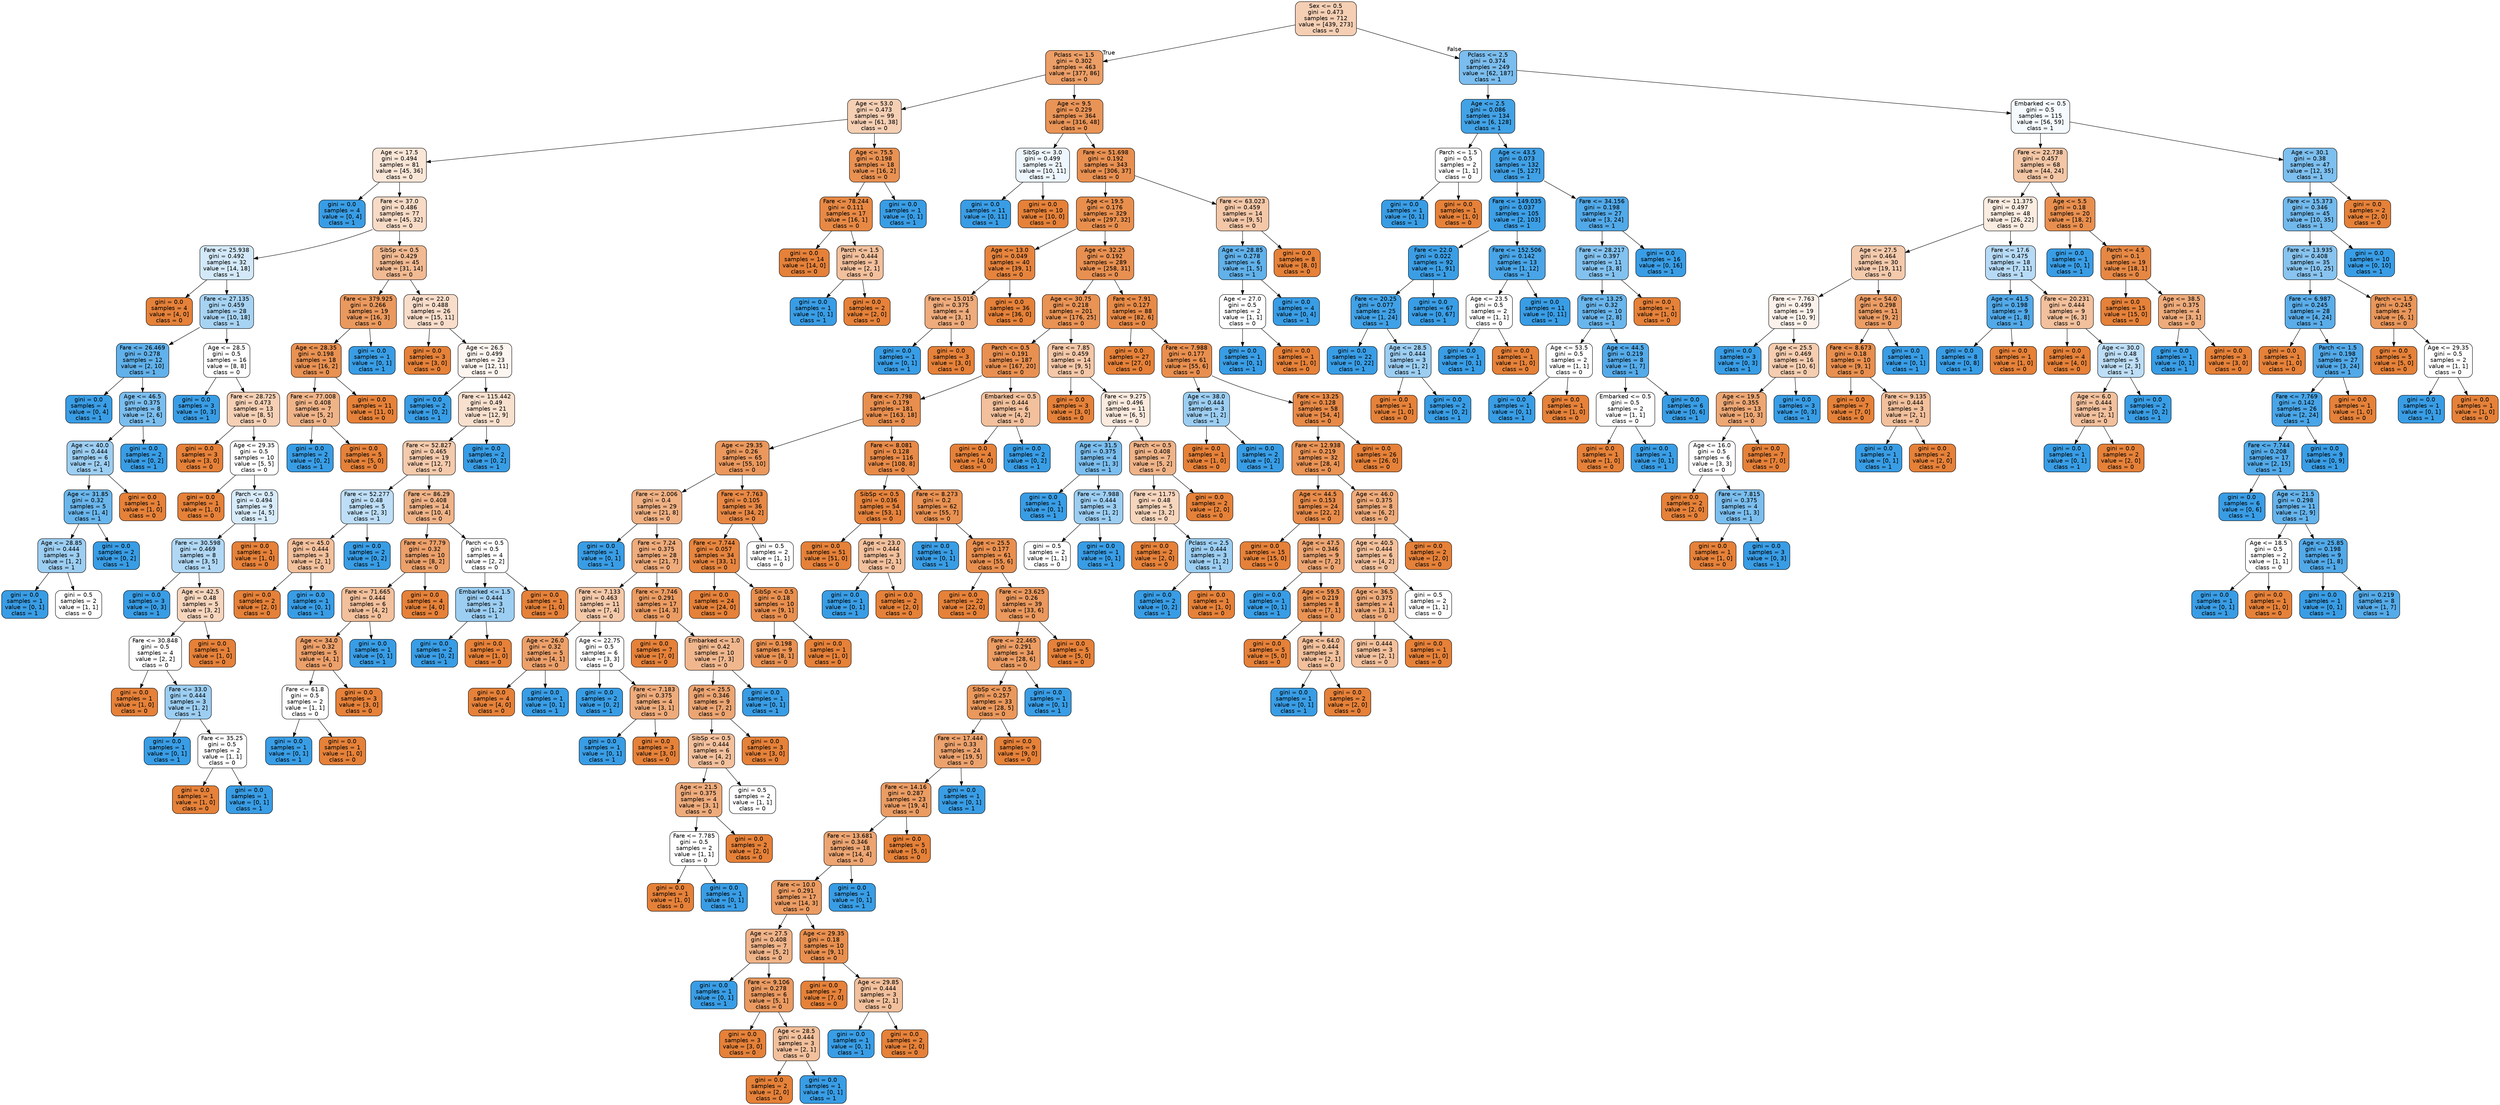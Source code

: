 digraph Tree {
node [shape=box, style="filled, rounded", color="black", fontname=helvetica] ;
edge [fontname=helvetica] ;
0 [label="Sex <= 0.5\ngini = 0.473\nsamples = 712\nvalue = [439, 273]\nclass = 0", fillcolor="#f5cfb4"] ;
1 [label="Pclass <= 1.5\ngini = 0.302\nsamples = 463\nvalue = [377, 86]\nclass = 0", fillcolor="#eb9e66"] ;
0 -> 1 [labeldistance=2.5, labelangle=45, headlabel="True"] ;
2 [label="Age <= 53.0\ngini = 0.473\nsamples = 99\nvalue = [61, 38]\nclass = 0", fillcolor="#f5cfb4"] ;
1 -> 2 ;
3 [label="Age <= 17.5\ngini = 0.494\nsamples = 81\nvalue = [45, 36]\nclass = 0", fillcolor="#fae6d7"] ;
2 -> 3 ;
4 [label="gini = 0.0\nsamples = 4\nvalue = [0, 4]\nclass = 1", fillcolor="#399de5"] ;
3 -> 4 ;
5 [label="Fare <= 37.0\ngini = 0.486\nsamples = 77\nvalue = [45, 32]\nclass = 0", fillcolor="#f7dbc6"] ;
3 -> 5 ;
6 [label="Fare <= 25.938\ngini = 0.492\nsamples = 32\nvalue = [14, 18]\nclass = 1", fillcolor="#d3e9f9"] ;
5 -> 6 ;
7 [label="gini = 0.0\nsamples = 4\nvalue = [4, 0]\nclass = 0", fillcolor="#e58139"] ;
6 -> 7 ;
8 [label="Fare <= 27.135\ngini = 0.459\nsamples = 28\nvalue = [10, 18]\nclass = 1", fillcolor="#a7d3f3"] ;
6 -> 8 ;
9 [label="Fare <= 26.469\ngini = 0.278\nsamples = 12\nvalue = [2, 10]\nclass = 1", fillcolor="#61b1ea"] ;
8 -> 9 ;
10 [label="gini = 0.0\nsamples = 4\nvalue = [0, 4]\nclass = 1", fillcolor="#399de5"] ;
9 -> 10 ;
11 [label="Age <= 46.5\ngini = 0.375\nsamples = 8\nvalue = [2, 6]\nclass = 1", fillcolor="#7bbeee"] ;
9 -> 11 ;
12 [label="Age <= 40.0\ngini = 0.444\nsamples = 6\nvalue = [2, 4]\nclass = 1", fillcolor="#9ccef2"] ;
11 -> 12 ;
13 [label="Age <= 31.85\ngini = 0.32\nsamples = 5\nvalue = [1, 4]\nclass = 1", fillcolor="#6ab6ec"] ;
12 -> 13 ;
14 [label="Age <= 28.85\ngini = 0.444\nsamples = 3\nvalue = [1, 2]\nclass = 1", fillcolor="#9ccef2"] ;
13 -> 14 ;
15 [label="gini = 0.0\nsamples = 1\nvalue = [0, 1]\nclass = 1", fillcolor="#399de5"] ;
14 -> 15 ;
16 [label="gini = 0.5\nsamples = 2\nvalue = [1, 1]\nclass = 0", fillcolor="#ffffff"] ;
14 -> 16 ;
17 [label="gini = 0.0\nsamples = 2\nvalue = [0, 2]\nclass = 1", fillcolor="#399de5"] ;
13 -> 17 ;
18 [label="gini = 0.0\nsamples = 1\nvalue = [1, 0]\nclass = 0", fillcolor="#e58139"] ;
12 -> 18 ;
19 [label="gini = 0.0\nsamples = 2\nvalue = [0, 2]\nclass = 1", fillcolor="#399de5"] ;
11 -> 19 ;
20 [label="Age <= 28.5\ngini = 0.5\nsamples = 16\nvalue = [8, 8]\nclass = 0", fillcolor="#ffffff"] ;
8 -> 20 ;
21 [label="gini = 0.0\nsamples = 3\nvalue = [0, 3]\nclass = 1", fillcolor="#399de5"] ;
20 -> 21 ;
22 [label="Fare <= 28.725\ngini = 0.473\nsamples = 13\nvalue = [8, 5]\nclass = 0", fillcolor="#f5d0b5"] ;
20 -> 22 ;
23 [label="gini = 0.0\nsamples = 3\nvalue = [3, 0]\nclass = 0", fillcolor="#e58139"] ;
22 -> 23 ;
24 [label="Age <= 29.35\ngini = 0.5\nsamples = 10\nvalue = [5, 5]\nclass = 0", fillcolor="#ffffff"] ;
22 -> 24 ;
25 [label="gini = 0.0\nsamples = 1\nvalue = [1, 0]\nclass = 0", fillcolor="#e58139"] ;
24 -> 25 ;
26 [label="Parch <= 0.5\ngini = 0.494\nsamples = 9\nvalue = [4, 5]\nclass = 1", fillcolor="#d7ebfa"] ;
24 -> 26 ;
27 [label="Fare <= 30.598\ngini = 0.469\nsamples = 8\nvalue = [3, 5]\nclass = 1", fillcolor="#b0d8f5"] ;
26 -> 27 ;
28 [label="gini = 0.0\nsamples = 3\nvalue = [0, 3]\nclass = 1", fillcolor="#399de5"] ;
27 -> 28 ;
29 [label="Age <= 42.5\ngini = 0.48\nsamples = 5\nvalue = [3, 2]\nclass = 0", fillcolor="#f6d5bd"] ;
27 -> 29 ;
30 [label="Fare <= 30.848\ngini = 0.5\nsamples = 4\nvalue = [2, 2]\nclass = 0", fillcolor="#ffffff"] ;
29 -> 30 ;
31 [label="gini = 0.0\nsamples = 1\nvalue = [1, 0]\nclass = 0", fillcolor="#e58139"] ;
30 -> 31 ;
32 [label="Fare <= 33.0\ngini = 0.444\nsamples = 3\nvalue = [1, 2]\nclass = 1", fillcolor="#9ccef2"] ;
30 -> 32 ;
33 [label="gini = 0.0\nsamples = 1\nvalue = [0, 1]\nclass = 1", fillcolor="#399de5"] ;
32 -> 33 ;
34 [label="Fare <= 35.25\ngini = 0.5\nsamples = 2\nvalue = [1, 1]\nclass = 0", fillcolor="#ffffff"] ;
32 -> 34 ;
35 [label="gini = 0.0\nsamples = 1\nvalue = [1, 0]\nclass = 0", fillcolor="#e58139"] ;
34 -> 35 ;
36 [label="gini = 0.0\nsamples = 1\nvalue = [0, 1]\nclass = 1", fillcolor="#399de5"] ;
34 -> 36 ;
37 [label="gini = 0.0\nsamples = 1\nvalue = [1, 0]\nclass = 0", fillcolor="#e58139"] ;
29 -> 37 ;
38 [label="gini = 0.0\nsamples = 1\nvalue = [1, 0]\nclass = 0", fillcolor="#e58139"] ;
26 -> 38 ;
39 [label="SibSp <= 0.5\ngini = 0.429\nsamples = 45\nvalue = [31, 14]\nclass = 0", fillcolor="#f1ba92"] ;
5 -> 39 ;
40 [label="Fare <= 379.925\ngini = 0.266\nsamples = 19\nvalue = [16, 3]\nclass = 0", fillcolor="#ea995e"] ;
39 -> 40 ;
41 [label="Age <= 28.35\ngini = 0.198\nsamples = 18\nvalue = [16, 2]\nclass = 0", fillcolor="#e89152"] ;
40 -> 41 ;
42 [label="Fare <= 77.008\ngini = 0.408\nsamples = 7\nvalue = [5, 2]\nclass = 0", fillcolor="#efb388"] ;
41 -> 42 ;
43 [label="gini = 0.0\nsamples = 2\nvalue = [0, 2]\nclass = 1", fillcolor="#399de5"] ;
42 -> 43 ;
44 [label="gini = 0.0\nsamples = 5\nvalue = [5, 0]\nclass = 0", fillcolor="#e58139"] ;
42 -> 44 ;
45 [label="gini = 0.0\nsamples = 11\nvalue = [11, 0]\nclass = 0", fillcolor="#e58139"] ;
41 -> 45 ;
46 [label="gini = 0.0\nsamples = 1\nvalue = [0, 1]\nclass = 1", fillcolor="#399de5"] ;
40 -> 46 ;
47 [label="Age <= 22.0\ngini = 0.488\nsamples = 26\nvalue = [15, 11]\nclass = 0", fillcolor="#f8ddca"] ;
39 -> 47 ;
48 [label="gini = 0.0\nsamples = 3\nvalue = [3, 0]\nclass = 0", fillcolor="#e58139"] ;
47 -> 48 ;
49 [label="Age <= 26.5\ngini = 0.499\nsamples = 23\nvalue = [12, 11]\nclass = 0", fillcolor="#fdf5ef"] ;
47 -> 49 ;
50 [label="gini = 0.0\nsamples = 2\nvalue = [0, 2]\nclass = 1", fillcolor="#399de5"] ;
49 -> 50 ;
51 [label="Fare <= 115.442\ngini = 0.49\nsamples = 21\nvalue = [12, 9]\nclass = 0", fillcolor="#f8e0ce"] ;
49 -> 51 ;
52 [label="Fare <= 52.827\ngini = 0.465\nsamples = 19\nvalue = [12, 7]\nclass = 0", fillcolor="#f4caac"] ;
51 -> 52 ;
53 [label="Fare <= 52.277\ngini = 0.48\nsamples = 5\nvalue = [2, 3]\nclass = 1", fillcolor="#bddef6"] ;
52 -> 53 ;
54 [label="Age <= 45.0\ngini = 0.444\nsamples = 3\nvalue = [2, 1]\nclass = 0", fillcolor="#f2c09c"] ;
53 -> 54 ;
55 [label="gini = 0.0\nsamples = 2\nvalue = [2, 0]\nclass = 0", fillcolor="#e58139"] ;
54 -> 55 ;
56 [label="gini = 0.0\nsamples = 1\nvalue = [0, 1]\nclass = 1", fillcolor="#399de5"] ;
54 -> 56 ;
57 [label="gini = 0.0\nsamples = 2\nvalue = [0, 2]\nclass = 1", fillcolor="#399de5"] ;
53 -> 57 ;
58 [label="Fare <= 86.29\ngini = 0.408\nsamples = 14\nvalue = [10, 4]\nclass = 0", fillcolor="#efb388"] ;
52 -> 58 ;
59 [label="Fare <= 77.79\ngini = 0.32\nsamples = 10\nvalue = [8, 2]\nclass = 0", fillcolor="#eca06a"] ;
58 -> 59 ;
60 [label="Fare <= 71.665\ngini = 0.444\nsamples = 6\nvalue = [4, 2]\nclass = 0", fillcolor="#f2c09c"] ;
59 -> 60 ;
61 [label="Age <= 34.0\ngini = 0.32\nsamples = 5\nvalue = [4, 1]\nclass = 0", fillcolor="#eca06a"] ;
60 -> 61 ;
62 [label="Fare <= 61.8\ngini = 0.5\nsamples = 2\nvalue = [1, 1]\nclass = 0", fillcolor="#ffffff"] ;
61 -> 62 ;
63 [label="gini = 0.0\nsamples = 1\nvalue = [0, 1]\nclass = 1", fillcolor="#399de5"] ;
62 -> 63 ;
64 [label="gini = 0.0\nsamples = 1\nvalue = [1, 0]\nclass = 0", fillcolor="#e58139"] ;
62 -> 64 ;
65 [label="gini = 0.0\nsamples = 3\nvalue = [3, 0]\nclass = 0", fillcolor="#e58139"] ;
61 -> 65 ;
66 [label="gini = 0.0\nsamples = 1\nvalue = [0, 1]\nclass = 1", fillcolor="#399de5"] ;
60 -> 66 ;
67 [label="gini = 0.0\nsamples = 4\nvalue = [4, 0]\nclass = 0", fillcolor="#e58139"] ;
59 -> 67 ;
68 [label="Parch <= 0.5\ngini = 0.5\nsamples = 4\nvalue = [2, 2]\nclass = 0", fillcolor="#ffffff"] ;
58 -> 68 ;
69 [label="Embarked <= 1.5\ngini = 0.444\nsamples = 3\nvalue = [1, 2]\nclass = 1", fillcolor="#9ccef2"] ;
68 -> 69 ;
70 [label="gini = 0.0\nsamples = 2\nvalue = [0, 2]\nclass = 1", fillcolor="#399de5"] ;
69 -> 70 ;
71 [label="gini = 0.0\nsamples = 1\nvalue = [1, 0]\nclass = 0", fillcolor="#e58139"] ;
69 -> 71 ;
72 [label="gini = 0.0\nsamples = 1\nvalue = [1, 0]\nclass = 0", fillcolor="#e58139"] ;
68 -> 72 ;
73 [label="gini = 0.0\nsamples = 2\nvalue = [0, 2]\nclass = 1", fillcolor="#399de5"] ;
51 -> 73 ;
74 [label="Age <= 75.5\ngini = 0.198\nsamples = 18\nvalue = [16, 2]\nclass = 0", fillcolor="#e89152"] ;
2 -> 74 ;
75 [label="Fare <= 78.244\ngini = 0.111\nsamples = 17\nvalue = [16, 1]\nclass = 0", fillcolor="#e78945"] ;
74 -> 75 ;
76 [label="gini = 0.0\nsamples = 14\nvalue = [14, 0]\nclass = 0", fillcolor="#e58139"] ;
75 -> 76 ;
77 [label="Parch <= 1.5\ngini = 0.444\nsamples = 3\nvalue = [2, 1]\nclass = 0", fillcolor="#f2c09c"] ;
75 -> 77 ;
78 [label="gini = 0.0\nsamples = 1\nvalue = [0, 1]\nclass = 1", fillcolor="#399de5"] ;
77 -> 78 ;
79 [label="gini = 0.0\nsamples = 2\nvalue = [2, 0]\nclass = 0", fillcolor="#e58139"] ;
77 -> 79 ;
80 [label="gini = 0.0\nsamples = 1\nvalue = [0, 1]\nclass = 1", fillcolor="#399de5"] ;
74 -> 80 ;
81 [label="Age <= 9.5\ngini = 0.229\nsamples = 364\nvalue = [316, 48]\nclass = 0", fillcolor="#e99457"] ;
1 -> 81 ;
82 [label="SibSp <= 3.0\ngini = 0.499\nsamples = 21\nvalue = [10, 11]\nclass = 1", fillcolor="#edf6fd"] ;
81 -> 82 ;
83 [label="gini = 0.0\nsamples = 11\nvalue = [0, 11]\nclass = 1", fillcolor="#399de5"] ;
82 -> 83 ;
84 [label="gini = 0.0\nsamples = 10\nvalue = [10, 0]\nclass = 0", fillcolor="#e58139"] ;
82 -> 84 ;
85 [label="Fare <= 51.698\ngini = 0.192\nsamples = 343\nvalue = [306, 37]\nclass = 0", fillcolor="#e89051"] ;
81 -> 85 ;
86 [label="Age <= 19.5\ngini = 0.176\nsamples = 329\nvalue = [297, 32]\nclass = 0", fillcolor="#e88f4e"] ;
85 -> 86 ;
87 [label="Age <= 13.0\ngini = 0.049\nsamples = 40\nvalue = [39, 1]\nclass = 0", fillcolor="#e6843e"] ;
86 -> 87 ;
88 [label="Fare <= 15.015\ngini = 0.375\nsamples = 4\nvalue = [3, 1]\nclass = 0", fillcolor="#eeab7b"] ;
87 -> 88 ;
89 [label="gini = 0.0\nsamples = 1\nvalue = [0, 1]\nclass = 1", fillcolor="#399de5"] ;
88 -> 89 ;
90 [label="gini = 0.0\nsamples = 3\nvalue = [3, 0]\nclass = 0", fillcolor="#e58139"] ;
88 -> 90 ;
91 [label="gini = 0.0\nsamples = 36\nvalue = [36, 0]\nclass = 0", fillcolor="#e58139"] ;
87 -> 91 ;
92 [label="Age <= 32.25\ngini = 0.192\nsamples = 289\nvalue = [258, 31]\nclass = 0", fillcolor="#e89051"] ;
86 -> 92 ;
93 [label="Age <= 30.75\ngini = 0.218\nsamples = 201\nvalue = [176, 25]\nclass = 0", fillcolor="#e99355"] ;
92 -> 93 ;
94 [label="Parch <= 0.5\ngini = 0.191\nsamples = 187\nvalue = [167, 20]\nclass = 0", fillcolor="#e89051"] ;
93 -> 94 ;
95 [label="Fare <= 7.798\ngini = 0.179\nsamples = 181\nvalue = [163, 18]\nclass = 0", fillcolor="#e88f4f"] ;
94 -> 95 ;
96 [label="Age <= 29.35\ngini = 0.26\nsamples = 65\nvalue = [55, 10]\nclass = 0", fillcolor="#ea985d"] ;
95 -> 96 ;
97 [label="Fare <= 2.006\ngini = 0.4\nsamples = 29\nvalue = [21, 8]\nclass = 0", fillcolor="#efb184"] ;
96 -> 97 ;
98 [label="gini = 0.0\nsamples = 1\nvalue = [0, 1]\nclass = 1", fillcolor="#399de5"] ;
97 -> 98 ;
99 [label="Fare <= 7.24\ngini = 0.375\nsamples = 28\nvalue = [21, 7]\nclass = 0", fillcolor="#eeab7b"] ;
97 -> 99 ;
100 [label="Fare <= 7.133\ngini = 0.463\nsamples = 11\nvalue = [7, 4]\nclass = 0", fillcolor="#f4c9aa"] ;
99 -> 100 ;
101 [label="Age <= 26.0\ngini = 0.32\nsamples = 5\nvalue = [4, 1]\nclass = 0", fillcolor="#eca06a"] ;
100 -> 101 ;
102 [label="gini = 0.0\nsamples = 4\nvalue = [4, 0]\nclass = 0", fillcolor="#e58139"] ;
101 -> 102 ;
103 [label="gini = 0.0\nsamples = 1\nvalue = [0, 1]\nclass = 1", fillcolor="#399de5"] ;
101 -> 103 ;
104 [label="Age <= 22.75\ngini = 0.5\nsamples = 6\nvalue = [3, 3]\nclass = 0", fillcolor="#ffffff"] ;
100 -> 104 ;
105 [label="gini = 0.0\nsamples = 2\nvalue = [0, 2]\nclass = 1", fillcolor="#399de5"] ;
104 -> 105 ;
106 [label="Fare <= 7.183\ngini = 0.375\nsamples = 4\nvalue = [3, 1]\nclass = 0", fillcolor="#eeab7b"] ;
104 -> 106 ;
107 [label="gini = 0.0\nsamples = 1\nvalue = [0, 1]\nclass = 1", fillcolor="#399de5"] ;
106 -> 107 ;
108 [label="gini = 0.0\nsamples = 3\nvalue = [3, 0]\nclass = 0", fillcolor="#e58139"] ;
106 -> 108 ;
109 [label="Fare <= 7.746\ngini = 0.291\nsamples = 17\nvalue = [14, 3]\nclass = 0", fillcolor="#eb9c63"] ;
99 -> 109 ;
110 [label="gini = 0.0\nsamples = 7\nvalue = [7, 0]\nclass = 0", fillcolor="#e58139"] ;
109 -> 110 ;
111 [label="Embarked <= 1.0\ngini = 0.42\nsamples = 10\nvalue = [7, 3]\nclass = 0", fillcolor="#f0b78e"] ;
109 -> 111 ;
112 [label="Age <= 25.5\ngini = 0.346\nsamples = 9\nvalue = [7, 2]\nclass = 0", fillcolor="#eca572"] ;
111 -> 112 ;
113 [label="SibSp <= 0.5\ngini = 0.444\nsamples = 6\nvalue = [4, 2]\nclass = 0", fillcolor="#f2c09c"] ;
112 -> 113 ;
114 [label="Age <= 21.5\ngini = 0.375\nsamples = 4\nvalue = [3, 1]\nclass = 0", fillcolor="#eeab7b"] ;
113 -> 114 ;
115 [label="Fare <= 7.785\ngini = 0.5\nsamples = 2\nvalue = [1, 1]\nclass = 0", fillcolor="#ffffff"] ;
114 -> 115 ;
116 [label="gini = 0.0\nsamples = 1\nvalue = [1, 0]\nclass = 0", fillcolor="#e58139"] ;
115 -> 116 ;
117 [label="gini = 0.0\nsamples = 1\nvalue = [0, 1]\nclass = 1", fillcolor="#399de5"] ;
115 -> 117 ;
118 [label="gini = 0.0\nsamples = 2\nvalue = [2, 0]\nclass = 0", fillcolor="#e58139"] ;
114 -> 118 ;
119 [label="gini = 0.5\nsamples = 2\nvalue = [1, 1]\nclass = 0", fillcolor="#ffffff"] ;
113 -> 119 ;
120 [label="gini = 0.0\nsamples = 3\nvalue = [3, 0]\nclass = 0", fillcolor="#e58139"] ;
112 -> 120 ;
121 [label="gini = 0.0\nsamples = 1\nvalue = [0, 1]\nclass = 1", fillcolor="#399de5"] ;
111 -> 121 ;
122 [label="Fare <= 7.763\ngini = 0.105\nsamples = 36\nvalue = [34, 2]\nclass = 0", fillcolor="#e78845"] ;
96 -> 122 ;
123 [label="Fare <= 7.744\ngini = 0.057\nsamples = 34\nvalue = [33, 1]\nclass = 0", fillcolor="#e6853f"] ;
122 -> 123 ;
124 [label="gini = 0.0\nsamples = 24\nvalue = [24, 0]\nclass = 0", fillcolor="#e58139"] ;
123 -> 124 ;
125 [label="SibSp <= 0.5\ngini = 0.18\nsamples = 10\nvalue = [9, 1]\nclass = 0", fillcolor="#e88f4f"] ;
123 -> 125 ;
126 [label="gini = 0.198\nsamples = 9\nvalue = [8, 1]\nclass = 0", fillcolor="#e89152"] ;
125 -> 126 ;
127 [label="gini = 0.0\nsamples = 1\nvalue = [1, 0]\nclass = 0", fillcolor="#e58139"] ;
125 -> 127 ;
128 [label="gini = 0.5\nsamples = 2\nvalue = [1, 1]\nclass = 0", fillcolor="#ffffff"] ;
122 -> 128 ;
129 [label="Fare <= 8.081\ngini = 0.128\nsamples = 116\nvalue = [108, 8]\nclass = 0", fillcolor="#e78a48"] ;
95 -> 129 ;
130 [label="SibSp <= 0.5\ngini = 0.036\nsamples = 54\nvalue = [53, 1]\nclass = 0", fillcolor="#e5833d"] ;
129 -> 130 ;
131 [label="gini = 0.0\nsamples = 51\nvalue = [51, 0]\nclass = 0", fillcolor="#e58139"] ;
130 -> 131 ;
132 [label="Age <= 23.0\ngini = 0.444\nsamples = 3\nvalue = [2, 1]\nclass = 0", fillcolor="#f2c09c"] ;
130 -> 132 ;
133 [label="gini = 0.0\nsamples = 1\nvalue = [0, 1]\nclass = 1", fillcolor="#399de5"] ;
132 -> 133 ;
134 [label="gini = 0.0\nsamples = 2\nvalue = [2, 0]\nclass = 0", fillcolor="#e58139"] ;
132 -> 134 ;
135 [label="Fare <= 8.273\ngini = 0.2\nsamples = 62\nvalue = [55, 7]\nclass = 0", fillcolor="#e89152"] ;
129 -> 135 ;
136 [label="gini = 0.0\nsamples = 1\nvalue = [0, 1]\nclass = 1", fillcolor="#399de5"] ;
135 -> 136 ;
137 [label="Age <= 25.5\ngini = 0.177\nsamples = 61\nvalue = [55, 6]\nclass = 0", fillcolor="#e88f4f"] ;
135 -> 137 ;
138 [label="gini = 0.0\nsamples = 22\nvalue = [22, 0]\nclass = 0", fillcolor="#e58139"] ;
137 -> 138 ;
139 [label="Fare <= 23.625\ngini = 0.26\nsamples = 39\nvalue = [33, 6]\nclass = 0", fillcolor="#ea985d"] ;
137 -> 139 ;
140 [label="Fare <= 22.465\ngini = 0.291\nsamples = 34\nvalue = [28, 6]\nclass = 0", fillcolor="#eb9c63"] ;
139 -> 140 ;
141 [label="SibSp <= 0.5\ngini = 0.257\nsamples = 33\nvalue = [28, 5]\nclass = 0", fillcolor="#ea985c"] ;
140 -> 141 ;
142 [label="Fare <= 17.444\ngini = 0.33\nsamples = 24\nvalue = [19, 5]\nclass = 0", fillcolor="#eca26d"] ;
141 -> 142 ;
143 [label="Fare <= 14.16\ngini = 0.287\nsamples = 23\nvalue = [19, 4]\nclass = 0", fillcolor="#ea9c63"] ;
142 -> 143 ;
144 [label="Fare <= 13.681\ngini = 0.346\nsamples = 18\nvalue = [14, 4]\nclass = 0", fillcolor="#eca572"] ;
143 -> 144 ;
145 [label="Fare <= 10.0\ngini = 0.291\nsamples = 17\nvalue = [14, 3]\nclass = 0", fillcolor="#eb9c63"] ;
144 -> 145 ;
146 [label="Age <= 27.5\ngini = 0.408\nsamples = 7\nvalue = [5, 2]\nclass = 0", fillcolor="#efb388"] ;
145 -> 146 ;
147 [label="gini = 0.0\nsamples = 1\nvalue = [0, 1]\nclass = 1", fillcolor="#399de5"] ;
146 -> 147 ;
148 [label="Fare <= 9.106\ngini = 0.278\nsamples = 6\nvalue = [5, 1]\nclass = 0", fillcolor="#ea9a61"] ;
146 -> 148 ;
149 [label="gini = 0.0\nsamples = 3\nvalue = [3, 0]\nclass = 0", fillcolor="#e58139"] ;
148 -> 149 ;
150 [label="Age <= 28.5\ngini = 0.444\nsamples = 3\nvalue = [2, 1]\nclass = 0", fillcolor="#f2c09c"] ;
148 -> 150 ;
151 [label="gini = 0.0\nsamples = 2\nvalue = [2, 0]\nclass = 0", fillcolor="#e58139"] ;
150 -> 151 ;
152 [label="gini = 0.0\nsamples = 1\nvalue = [0, 1]\nclass = 1", fillcolor="#399de5"] ;
150 -> 152 ;
153 [label="Age <= 29.35\ngini = 0.18\nsamples = 10\nvalue = [9, 1]\nclass = 0", fillcolor="#e88f4f"] ;
145 -> 153 ;
154 [label="gini = 0.0\nsamples = 7\nvalue = [7, 0]\nclass = 0", fillcolor="#e58139"] ;
153 -> 154 ;
155 [label="Age <= 29.85\ngini = 0.444\nsamples = 3\nvalue = [2, 1]\nclass = 0", fillcolor="#f2c09c"] ;
153 -> 155 ;
156 [label="gini = 0.0\nsamples = 1\nvalue = [0, 1]\nclass = 1", fillcolor="#399de5"] ;
155 -> 156 ;
157 [label="gini = 0.0\nsamples = 2\nvalue = [2, 0]\nclass = 0", fillcolor="#e58139"] ;
155 -> 157 ;
158 [label="gini = 0.0\nsamples = 1\nvalue = [0, 1]\nclass = 1", fillcolor="#399de5"] ;
144 -> 158 ;
159 [label="gini = 0.0\nsamples = 5\nvalue = [5, 0]\nclass = 0", fillcolor="#e58139"] ;
143 -> 159 ;
160 [label="gini = 0.0\nsamples = 1\nvalue = [0, 1]\nclass = 1", fillcolor="#399de5"] ;
142 -> 160 ;
161 [label="gini = 0.0\nsamples = 9\nvalue = [9, 0]\nclass = 0", fillcolor="#e58139"] ;
141 -> 161 ;
162 [label="gini = 0.0\nsamples = 1\nvalue = [0, 1]\nclass = 1", fillcolor="#399de5"] ;
140 -> 162 ;
163 [label="gini = 0.0\nsamples = 5\nvalue = [5, 0]\nclass = 0", fillcolor="#e58139"] ;
139 -> 163 ;
164 [label="Embarked <= 0.5\ngini = 0.444\nsamples = 6\nvalue = [4, 2]\nclass = 0", fillcolor="#f2c09c"] ;
94 -> 164 ;
165 [label="gini = 0.0\nsamples = 4\nvalue = [4, 0]\nclass = 0", fillcolor="#e58139"] ;
164 -> 165 ;
166 [label="gini = 0.0\nsamples = 2\nvalue = [0, 2]\nclass = 1", fillcolor="#399de5"] ;
164 -> 166 ;
167 [label="Fare <= 7.85\ngini = 0.459\nsamples = 14\nvalue = [9, 5]\nclass = 0", fillcolor="#f3c7a7"] ;
93 -> 167 ;
168 [label="gini = 0.0\nsamples = 3\nvalue = [3, 0]\nclass = 0", fillcolor="#e58139"] ;
167 -> 168 ;
169 [label="Fare <= 9.275\ngini = 0.496\nsamples = 11\nvalue = [6, 5]\nclass = 0", fillcolor="#fbeade"] ;
167 -> 169 ;
170 [label="Age <= 31.5\ngini = 0.375\nsamples = 4\nvalue = [1, 3]\nclass = 1", fillcolor="#7bbeee"] ;
169 -> 170 ;
171 [label="gini = 0.0\nsamples = 1\nvalue = [0, 1]\nclass = 1", fillcolor="#399de5"] ;
170 -> 171 ;
172 [label="Fare <= 7.988\ngini = 0.444\nsamples = 3\nvalue = [1, 2]\nclass = 1", fillcolor="#9ccef2"] ;
170 -> 172 ;
173 [label="gini = 0.5\nsamples = 2\nvalue = [1, 1]\nclass = 0", fillcolor="#ffffff"] ;
172 -> 173 ;
174 [label="gini = 0.0\nsamples = 1\nvalue = [0, 1]\nclass = 1", fillcolor="#399de5"] ;
172 -> 174 ;
175 [label="Parch <= 0.5\ngini = 0.408\nsamples = 7\nvalue = [5, 2]\nclass = 0", fillcolor="#efb388"] ;
169 -> 175 ;
176 [label="Fare <= 11.75\ngini = 0.48\nsamples = 5\nvalue = [3, 2]\nclass = 0", fillcolor="#f6d5bd"] ;
175 -> 176 ;
177 [label="gini = 0.0\nsamples = 2\nvalue = [2, 0]\nclass = 0", fillcolor="#e58139"] ;
176 -> 177 ;
178 [label="Pclass <= 2.5\ngini = 0.444\nsamples = 3\nvalue = [1, 2]\nclass = 1", fillcolor="#9ccef2"] ;
176 -> 178 ;
179 [label="gini = 0.0\nsamples = 2\nvalue = [0, 2]\nclass = 1", fillcolor="#399de5"] ;
178 -> 179 ;
180 [label="gini = 0.0\nsamples = 1\nvalue = [1, 0]\nclass = 0", fillcolor="#e58139"] ;
178 -> 180 ;
181 [label="gini = 0.0\nsamples = 2\nvalue = [2, 0]\nclass = 0", fillcolor="#e58139"] ;
175 -> 181 ;
182 [label="Fare <= 7.91\ngini = 0.127\nsamples = 88\nvalue = [82, 6]\nclass = 0", fillcolor="#e78a47"] ;
92 -> 182 ;
183 [label="gini = 0.0\nsamples = 27\nvalue = [27, 0]\nclass = 0", fillcolor="#e58139"] ;
182 -> 183 ;
184 [label="Fare <= 7.988\ngini = 0.177\nsamples = 61\nvalue = [55, 6]\nclass = 0", fillcolor="#e88f4f"] ;
182 -> 184 ;
185 [label="Age <= 38.0\ngini = 0.444\nsamples = 3\nvalue = [1, 2]\nclass = 1", fillcolor="#9ccef2"] ;
184 -> 185 ;
186 [label="gini = 0.0\nsamples = 1\nvalue = [1, 0]\nclass = 0", fillcolor="#e58139"] ;
185 -> 186 ;
187 [label="gini = 0.0\nsamples = 2\nvalue = [0, 2]\nclass = 1", fillcolor="#399de5"] ;
185 -> 187 ;
188 [label="Fare <= 13.25\ngini = 0.128\nsamples = 58\nvalue = [54, 4]\nclass = 0", fillcolor="#e78a48"] ;
184 -> 188 ;
189 [label="Fare <= 12.938\ngini = 0.219\nsamples = 32\nvalue = [28, 4]\nclass = 0", fillcolor="#e99355"] ;
188 -> 189 ;
190 [label="Age <= 44.5\ngini = 0.153\nsamples = 24\nvalue = [22, 2]\nclass = 0", fillcolor="#e78c4b"] ;
189 -> 190 ;
191 [label="gini = 0.0\nsamples = 15\nvalue = [15, 0]\nclass = 0", fillcolor="#e58139"] ;
190 -> 191 ;
192 [label="Age <= 47.5\ngini = 0.346\nsamples = 9\nvalue = [7, 2]\nclass = 0", fillcolor="#eca572"] ;
190 -> 192 ;
193 [label="gini = 0.0\nsamples = 1\nvalue = [0, 1]\nclass = 1", fillcolor="#399de5"] ;
192 -> 193 ;
194 [label="Age <= 59.5\ngini = 0.219\nsamples = 8\nvalue = [7, 1]\nclass = 0", fillcolor="#e99355"] ;
192 -> 194 ;
195 [label="gini = 0.0\nsamples = 5\nvalue = [5, 0]\nclass = 0", fillcolor="#e58139"] ;
194 -> 195 ;
196 [label="Age <= 64.0\ngini = 0.444\nsamples = 3\nvalue = [2, 1]\nclass = 0", fillcolor="#f2c09c"] ;
194 -> 196 ;
197 [label="gini = 0.0\nsamples = 1\nvalue = [0, 1]\nclass = 1", fillcolor="#399de5"] ;
196 -> 197 ;
198 [label="gini = 0.0\nsamples = 2\nvalue = [2, 0]\nclass = 0", fillcolor="#e58139"] ;
196 -> 198 ;
199 [label="Age <= 46.0\ngini = 0.375\nsamples = 8\nvalue = [6, 2]\nclass = 0", fillcolor="#eeab7b"] ;
189 -> 199 ;
200 [label="Age <= 40.5\ngini = 0.444\nsamples = 6\nvalue = [4, 2]\nclass = 0", fillcolor="#f2c09c"] ;
199 -> 200 ;
201 [label="Age <= 36.5\ngini = 0.375\nsamples = 4\nvalue = [3, 1]\nclass = 0", fillcolor="#eeab7b"] ;
200 -> 201 ;
202 [label="gini = 0.444\nsamples = 3\nvalue = [2, 1]\nclass = 0", fillcolor="#f2c09c"] ;
201 -> 202 ;
203 [label="gini = 0.0\nsamples = 1\nvalue = [1, 0]\nclass = 0", fillcolor="#e58139"] ;
201 -> 203 ;
204 [label="gini = 0.5\nsamples = 2\nvalue = [1, 1]\nclass = 0", fillcolor="#ffffff"] ;
200 -> 204 ;
205 [label="gini = 0.0\nsamples = 2\nvalue = [2, 0]\nclass = 0", fillcolor="#e58139"] ;
199 -> 205 ;
206 [label="gini = 0.0\nsamples = 26\nvalue = [26, 0]\nclass = 0", fillcolor="#e58139"] ;
188 -> 206 ;
207 [label="Fare <= 63.023\ngini = 0.459\nsamples = 14\nvalue = [9, 5]\nclass = 0", fillcolor="#f3c7a7"] ;
85 -> 207 ;
208 [label="Age <= 28.85\ngini = 0.278\nsamples = 6\nvalue = [1, 5]\nclass = 1", fillcolor="#61b1ea"] ;
207 -> 208 ;
209 [label="Age <= 27.0\ngini = 0.5\nsamples = 2\nvalue = [1, 1]\nclass = 0", fillcolor="#ffffff"] ;
208 -> 209 ;
210 [label="gini = 0.0\nsamples = 1\nvalue = [0, 1]\nclass = 1", fillcolor="#399de5"] ;
209 -> 210 ;
211 [label="gini = 0.0\nsamples = 1\nvalue = [1, 0]\nclass = 0", fillcolor="#e58139"] ;
209 -> 211 ;
212 [label="gini = 0.0\nsamples = 4\nvalue = [0, 4]\nclass = 1", fillcolor="#399de5"] ;
208 -> 212 ;
213 [label="gini = 0.0\nsamples = 8\nvalue = [8, 0]\nclass = 0", fillcolor="#e58139"] ;
207 -> 213 ;
214 [label="Pclass <= 2.5\ngini = 0.374\nsamples = 249\nvalue = [62, 187]\nclass = 1", fillcolor="#7bbdee"] ;
0 -> 214 [labeldistance=2.5, labelangle=-45, headlabel="False"] ;
215 [label="Age <= 2.5\ngini = 0.086\nsamples = 134\nvalue = [6, 128]\nclass = 1", fillcolor="#42a2e6"] ;
214 -> 215 ;
216 [label="Parch <= 1.5\ngini = 0.5\nsamples = 2\nvalue = [1, 1]\nclass = 0", fillcolor="#ffffff"] ;
215 -> 216 ;
217 [label="gini = 0.0\nsamples = 1\nvalue = [0, 1]\nclass = 1", fillcolor="#399de5"] ;
216 -> 217 ;
218 [label="gini = 0.0\nsamples = 1\nvalue = [1, 0]\nclass = 0", fillcolor="#e58139"] ;
216 -> 218 ;
219 [label="Age <= 43.5\ngini = 0.073\nsamples = 132\nvalue = [5, 127]\nclass = 1", fillcolor="#41a1e6"] ;
215 -> 219 ;
220 [label="Fare <= 149.035\ngini = 0.037\nsamples = 105\nvalue = [2, 103]\nclass = 1", fillcolor="#3d9fe6"] ;
219 -> 220 ;
221 [label="Fare <= 22.0\ngini = 0.022\nsamples = 92\nvalue = [1, 91]\nclass = 1", fillcolor="#3b9ee5"] ;
220 -> 221 ;
222 [label="Fare <= 20.25\ngini = 0.077\nsamples = 25\nvalue = [1, 24]\nclass = 1", fillcolor="#41a1e6"] ;
221 -> 222 ;
223 [label="gini = 0.0\nsamples = 22\nvalue = [0, 22]\nclass = 1", fillcolor="#399de5"] ;
222 -> 223 ;
224 [label="Age <= 28.5\ngini = 0.444\nsamples = 3\nvalue = [1, 2]\nclass = 1", fillcolor="#9ccef2"] ;
222 -> 224 ;
225 [label="gini = 0.0\nsamples = 1\nvalue = [1, 0]\nclass = 0", fillcolor="#e58139"] ;
224 -> 225 ;
226 [label="gini = 0.0\nsamples = 2\nvalue = [0, 2]\nclass = 1", fillcolor="#399de5"] ;
224 -> 226 ;
227 [label="gini = 0.0\nsamples = 67\nvalue = [0, 67]\nclass = 1", fillcolor="#399de5"] ;
221 -> 227 ;
228 [label="Fare <= 152.506\ngini = 0.142\nsamples = 13\nvalue = [1, 12]\nclass = 1", fillcolor="#49a5e7"] ;
220 -> 228 ;
229 [label="Age <= 23.5\ngini = 0.5\nsamples = 2\nvalue = [1, 1]\nclass = 0", fillcolor="#ffffff"] ;
228 -> 229 ;
230 [label="gini = 0.0\nsamples = 1\nvalue = [0, 1]\nclass = 1", fillcolor="#399de5"] ;
229 -> 230 ;
231 [label="gini = 0.0\nsamples = 1\nvalue = [1, 0]\nclass = 0", fillcolor="#e58139"] ;
229 -> 231 ;
232 [label="gini = 0.0\nsamples = 11\nvalue = [0, 11]\nclass = 1", fillcolor="#399de5"] ;
228 -> 232 ;
233 [label="Fare <= 34.156\ngini = 0.198\nsamples = 27\nvalue = [3, 24]\nclass = 1", fillcolor="#52a9e8"] ;
219 -> 233 ;
234 [label="Fare <= 28.217\ngini = 0.397\nsamples = 11\nvalue = [3, 8]\nclass = 1", fillcolor="#83c2ef"] ;
233 -> 234 ;
235 [label="Fare <= 13.25\ngini = 0.32\nsamples = 10\nvalue = [2, 8]\nclass = 1", fillcolor="#6ab6ec"] ;
234 -> 235 ;
236 [label="Age <= 53.5\ngini = 0.5\nsamples = 2\nvalue = [1, 1]\nclass = 0", fillcolor="#ffffff"] ;
235 -> 236 ;
237 [label="gini = 0.0\nsamples = 1\nvalue = [0, 1]\nclass = 1", fillcolor="#399de5"] ;
236 -> 237 ;
238 [label="gini = 0.0\nsamples = 1\nvalue = [1, 0]\nclass = 0", fillcolor="#e58139"] ;
236 -> 238 ;
239 [label="Age <= 44.5\ngini = 0.219\nsamples = 8\nvalue = [1, 7]\nclass = 1", fillcolor="#55abe9"] ;
235 -> 239 ;
240 [label="Embarked <= 0.5\ngini = 0.5\nsamples = 2\nvalue = [1, 1]\nclass = 0", fillcolor="#ffffff"] ;
239 -> 240 ;
241 [label="gini = 0.0\nsamples = 1\nvalue = [1, 0]\nclass = 0", fillcolor="#e58139"] ;
240 -> 241 ;
242 [label="gini = 0.0\nsamples = 1\nvalue = [0, 1]\nclass = 1", fillcolor="#399de5"] ;
240 -> 242 ;
243 [label="gini = 0.0\nsamples = 6\nvalue = [0, 6]\nclass = 1", fillcolor="#399de5"] ;
239 -> 243 ;
244 [label="gini = 0.0\nsamples = 1\nvalue = [1, 0]\nclass = 0", fillcolor="#e58139"] ;
234 -> 244 ;
245 [label="gini = 0.0\nsamples = 16\nvalue = [0, 16]\nclass = 1", fillcolor="#399de5"] ;
233 -> 245 ;
246 [label="Embarked <= 0.5\ngini = 0.5\nsamples = 115\nvalue = [56, 59]\nclass = 1", fillcolor="#f5fafe"] ;
214 -> 246 ;
247 [label="Fare <= 22.738\ngini = 0.457\nsamples = 68\nvalue = [44, 24]\nclass = 0", fillcolor="#f3c6a5"] ;
246 -> 247 ;
248 [label="Fare <= 11.375\ngini = 0.497\nsamples = 48\nvalue = [26, 22]\nclass = 0", fillcolor="#fbece1"] ;
247 -> 248 ;
249 [label="Age <= 27.5\ngini = 0.464\nsamples = 30\nvalue = [19, 11]\nclass = 0", fillcolor="#f4caac"] ;
248 -> 249 ;
250 [label="Fare <= 7.763\ngini = 0.499\nsamples = 19\nvalue = [10, 9]\nclass = 0", fillcolor="#fcf2eb"] ;
249 -> 250 ;
251 [label="gini = 0.0\nsamples = 3\nvalue = [0, 3]\nclass = 1", fillcolor="#399de5"] ;
250 -> 251 ;
252 [label="Age <= 25.5\ngini = 0.469\nsamples = 16\nvalue = [10, 6]\nclass = 0", fillcolor="#f5cdb0"] ;
250 -> 252 ;
253 [label="Age <= 19.5\ngini = 0.355\nsamples = 13\nvalue = [10, 3]\nclass = 0", fillcolor="#eda774"] ;
252 -> 253 ;
254 [label="Age <= 16.0\ngini = 0.5\nsamples = 6\nvalue = [3, 3]\nclass = 0", fillcolor="#ffffff"] ;
253 -> 254 ;
255 [label="gini = 0.0\nsamples = 2\nvalue = [2, 0]\nclass = 0", fillcolor="#e58139"] ;
254 -> 255 ;
256 [label="Fare <= 7.815\ngini = 0.375\nsamples = 4\nvalue = [1, 3]\nclass = 1", fillcolor="#7bbeee"] ;
254 -> 256 ;
257 [label="gini = 0.0\nsamples = 1\nvalue = [1, 0]\nclass = 0", fillcolor="#e58139"] ;
256 -> 257 ;
258 [label="gini = 0.0\nsamples = 3\nvalue = [0, 3]\nclass = 1", fillcolor="#399de5"] ;
256 -> 258 ;
259 [label="gini = 0.0\nsamples = 7\nvalue = [7, 0]\nclass = 0", fillcolor="#e58139"] ;
253 -> 259 ;
260 [label="gini = 0.0\nsamples = 3\nvalue = [0, 3]\nclass = 1", fillcolor="#399de5"] ;
252 -> 260 ;
261 [label="Age <= 54.0\ngini = 0.298\nsamples = 11\nvalue = [9, 2]\nclass = 0", fillcolor="#eb9d65"] ;
249 -> 261 ;
262 [label="Fare <= 8.673\ngini = 0.18\nsamples = 10\nvalue = [9, 1]\nclass = 0", fillcolor="#e88f4f"] ;
261 -> 262 ;
263 [label="gini = 0.0\nsamples = 7\nvalue = [7, 0]\nclass = 0", fillcolor="#e58139"] ;
262 -> 263 ;
264 [label="Fare <= 9.135\ngini = 0.444\nsamples = 3\nvalue = [2, 1]\nclass = 0", fillcolor="#f2c09c"] ;
262 -> 264 ;
265 [label="gini = 0.0\nsamples = 1\nvalue = [0, 1]\nclass = 1", fillcolor="#399de5"] ;
264 -> 265 ;
266 [label="gini = 0.0\nsamples = 2\nvalue = [2, 0]\nclass = 0", fillcolor="#e58139"] ;
264 -> 266 ;
267 [label="gini = 0.0\nsamples = 1\nvalue = [0, 1]\nclass = 1", fillcolor="#399de5"] ;
261 -> 267 ;
268 [label="Fare <= 17.6\ngini = 0.475\nsamples = 18\nvalue = [7, 11]\nclass = 1", fillcolor="#b7dbf6"] ;
248 -> 268 ;
269 [label="Age <= 41.5\ngini = 0.198\nsamples = 9\nvalue = [1, 8]\nclass = 1", fillcolor="#52a9e8"] ;
268 -> 269 ;
270 [label="gini = 0.0\nsamples = 8\nvalue = [0, 8]\nclass = 1", fillcolor="#399de5"] ;
269 -> 270 ;
271 [label="gini = 0.0\nsamples = 1\nvalue = [1, 0]\nclass = 0", fillcolor="#e58139"] ;
269 -> 271 ;
272 [label="Fare <= 20.231\ngini = 0.444\nsamples = 9\nvalue = [6, 3]\nclass = 0", fillcolor="#f2c09c"] ;
268 -> 272 ;
273 [label="gini = 0.0\nsamples = 4\nvalue = [4, 0]\nclass = 0", fillcolor="#e58139"] ;
272 -> 273 ;
274 [label="Age <= 30.0\ngini = 0.48\nsamples = 5\nvalue = [2, 3]\nclass = 1", fillcolor="#bddef6"] ;
272 -> 274 ;
275 [label="Age <= 6.0\ngini = 0.444\nsamples = 3\nvalue = [2, 1]\nclass = 0", fillcolor="#f2c09c"] ;
274 -> 275 ;
276 [label="gini = 0.0\nsamples = 1\nvalue = [0, 1]\nclass = 1", fillcolor="#399de5"] ;
275 -> 276 ;
277 [label="gini = 0.0\nsamples = 2\nvalue = [2, 0]\nclass = 0", fillcolor="#e58139"] ;
275 -> 277 ;
278 [label="gini = 0.0\nsamples = 2\nvalue = [0, 2]\nclass = 1", fillcolor="#399de5"] ;
274 -> 278 ;
279 [label="Age <= 5.5\ngini = 0.18\nsamples = 20\nvalue = [18, 2]\nclass = 0", fillcolor="#e88f4f"] ;
247 -> 279 ;
280 [label="gini = 0.0\nsamples = 1\nvalue = [0, 1]\nclass = 1", fillcolor="#399de5"] ;
279 -> 280 ;
281 [label="Parch <= 4.5\ngini = 0.1\nsamples = 19\nvalue = [18, 1]\nclass = 0", fillcolor="#e68844"] ;
279 -> 281 ;
282 [label="gini = 0.0\nsamples = 15\nvalue = [15, 0]\nclass = 0", fillcolor="#e58139"] ;
281 -> 282 ;
283 [label="Age <= 38.5\ngini = 0.375\nsamples = 4\nvalue = [3, 1]\nclass = 0", fillcolor="#eeab7b"] ;
281 -> 283 ;
284 [label="gini = 0.0\nsamples = 1\nvalue = [0, 1]\nclass = 1", fillcolor="#399de5"] ;
283 -> 284 ;
285 [label="gini = 0.0\nsamples = 3\nvalue = [3, 0]\nclass = 0", fillcolor="#e58139"] ;
283 -> 285 ;
286 [label="Age <= 30.1\ngini = 0.38\nsamples = 47\nvalue = [12, 35]\nclass = 1", fillcolor="#7dbfee"] ;
246 -> 286 ;
287 [label="Fare <= 15.373\ngini = 0.346\nsamples = 45\nvalue = [10, 35]\nclass = 1", fillcolor="#72b9ec"] ;
286 -> 287 ;
288 [label="Fare <= 13.935\ngini = 0.408\nsamples = 35\nvalue = [10, 25]\nclass = 1", fillcolor="#88c4ef"] ;
287 -> 288 ;
289 [label="Fare <= 6.987\ngini = 0.245\nsamples = 28\nvalue = [4, 24]\nclass = 1", fillcolor="#5aade9"] ;
288 -> 289 ;
290 [label="gini = 0.0\nsamples = 1\nvalue = [1, 0]\nclass = 0", fillcolor="#e58139"] ;
289 -> 290 ;
291 [label="Parch <= 1.5\ngini = 0.198\nsamples = 27\nvalue = [3, 24]\nclass = 1", fillcolor="#52a9e8"] ;
289 -> 291 ;
292 [label="Fare <= 7.769\ngini = 0.142\nsamples = 26\nvalue = [2, 24]\nclass = 1", fillcolor="#49a5e7"] ;
291 -> 292 ;
293 [label="Fare <= 7.744\ngini = 0.208\nsamples = 17\nvalue = [2, 15]\nclass = 1", fillcolor="#53aae8"] ;
292 -> 293 ;
294 [label="gini = 0.0\nsamples = 6\nvalue = [0, 6]\nclass = 1", fillcolor="#399de5"] ;
293 -> 294 ;
295 [label="Age <= 21.5\ngini = 0.298\nsamples = 11\nvalue = [2, 9]\nclass = 1", fillcolor="#65b3eb"] ;
293 -> 295 ;
296 [label="Age <= 18.5\ngini = 0.5\nsamples = 2\nvalue = [1, 1]\nclass = 0", fillcolor="#ffffff"] ;
295 -> 296 ;
297 [label="gini = 0.0\nsamples = 1\nvalue = [0, 1]\nclass = 1", fillcolor="#399de5"] ;
296 -> 297 ;
298 [label="gini = 0.0\nsamples = 1\nvalue = [1, 0]\nclass = 0", fillcolor="#e58139"] ;
296 -> 298 ;
299 [label="Age <= 25.85\ngini = 0.198\nsamples = 9\nvalue = [1, 8]\nclass = 1", fillcolor="#52a9e8"] ;
295 -> 299 ;
300 [label="gini = 0.0\nsamples = 1\nvalue = [0, 1]\nclass = 1", fillcolor="#399de5"] ;
299 -> 300 ;
301 [label="gini = 0.219\nsamples = 8\nvalue = [1, 7]\nclass = 1", fillcolor="#55abe9"] ;
299 -> 301 ;
302 [label="gini = 0.0\nsamples = 9\nvalue = [0, 9]\nclass = 1", fillcolor="#399de5"] ;
292 -> 302 ;
303 [label="gini = 0.0\nsamples = 1\nvalue = [1, 0]\nclass = 0", fillcolor="#e58139"] ;
291 -> 303 ;
304 [label="Parch <= 1.5\ngini = 0.245\nsamples = 7\nvalue = [6, 1]\nclass = 0", fillcolor="#e9965a"] ;
288 -> 304 ;
305 [label="gini = 0.0\nsamples = 5\nvalue = [5, 0]\nclass = 0", fillcolor="#e58139"] ;
304 -> 305 ;
306 [label="Age <= 29.35\ngini = 0.5\nsamples = 2\nvalue = [1, 1]\nclass = 0", fillcolor="#ffffff"] ;
304 -> 306 ;
307 [label="gini = 0.0\nsamples = 1\nvalue = [0, 1]\nclass = 1", fillcolor="#399de5"] ;
306 -> 307 ;
308 [label="gini = 0.0\nsamples = 1\nvalue = [1, 0]\nclass = 0", fillcolor="#e58139"] ;
306 -> 308 ;
309 [label="gini = 0.0\nsamples = 10\nvalue = [0, 10]\nclass = 1", fillcolor="#399de5"] ;
287 -> 309 ;
310 [label="gini = 0.0\nsamples = 2\nvalue = [2, 0]\nclass = 0", fillcolor="#e58139"] ;
286 -> 310 ;
}